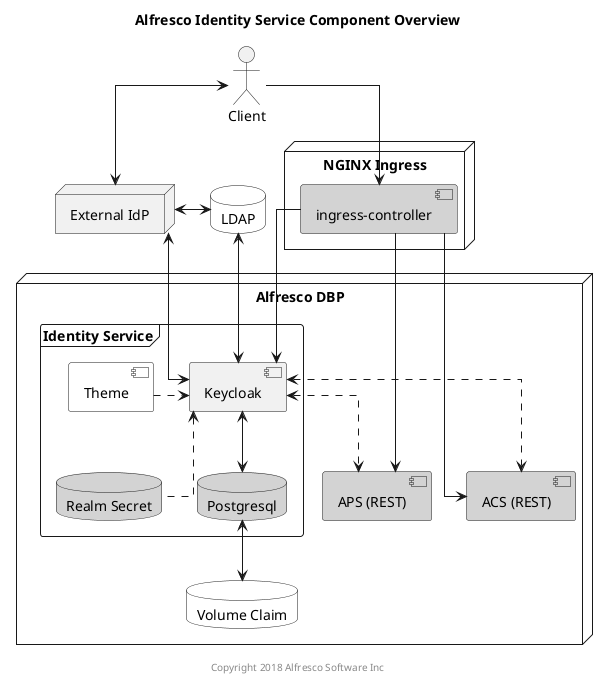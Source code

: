 @startuml

Title: Alfresco Identity Service Component Overview

skinparam componentStyle uml2
skinparam linetype ortho
skinparam rectangle {
    BorderStyle dashed
    FontSize 15
    FontStyle none
}

actor "Client" as CLIENT

node "NGINX Ingress" {
    component "ingress-controller" as NGINX #lightgrey
}

database LDAP #white

node "External IdP" as EXT {
}

node "Alfresco DBP" {
    frame "Identity Service" as IDS {
        component "Theme" as THEME #white
        component "Keycloak" as KEY
        database "Realm Secret" as SEC #lightgrey
        database "Postgresql" as PSQL #lightgrey
    }
    
        component "APS (REST)" as APS #lightgrey
        component "ACS (REST)" as ACS #lightgrey
        
    database "Volume Claim" as VOL #white
}

EXT <-> LDAP
LDAP <--> KEY

CLIENT --> NGINX
CLIENT <-> EXT

NGINX --> APS
NGINX --> ACS
NGINX --> KEY

THEME .> KEY
KEY <.. SEC
EXT <--> KEY
KEY <--> PSQL

KEY <..> ACS
KEY <..> APS

PSQL <--> VOL

center footer Copyright 2018 Alfresco Software Inc

@enduml

